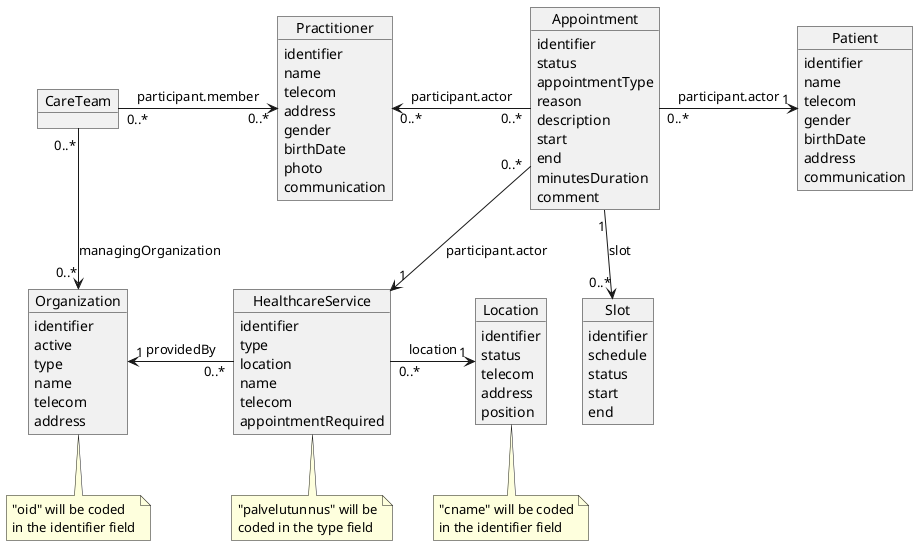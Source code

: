 @startuml

hide methods

object Appointment {
  identifier
  status
  appointmentType
  reason
  ' added description field for a human readable description
  description
  start
  end
  minutesDuration
  comment
}

object Patient {
  ' added some missing fields that are used in a patient resource
  identifier
  name
  telecom
  gender
  birthDate
  address
  communication
}

object Slot {
  identifier
  schedule
  status
  start
  end
}

object Practitioner {
  identifier
  name
  telecom
  address
  gender
  birthDate  
  photo
  communication
  ' role.organization (ODAOrganization) ... role does not exist in DSTU3 any nmore
  ' role.healthcareService (ODAHealthcareService) ... role does not exist in DSTU3 any nmore
}

object HealthcareService {
  identifier
  type
  location 
  name
  telecom
  ' characteristic -- dropped this field out at this stage; used eg. to indicate wheel chair access
  appointmentRequired
}
note bottom : "palvelutunnus" will be\ncoded in the type field

object Organization {
  ' added some missing fields that are used in a patient resource
  identifier
  active
  type
  name
  telecom
  address
}
note bottom : "oid" will be coded\nin the identifier field

object Location {
  identifier
  status
  telecom
  address
  position
}
note bottom : "cname" will be coded\nin the identifier field

object CareTeam {
}

Appointment "0..*" -left-> "0..*" Practitioner :  participant.actor
Appointment "0..*" -down-> "1" HealthcareService :  participant.actor
Appointment "0..*" -right-> "1" Patient :  participant.actor
Appointment "1" -down-> "0..*" Slot :  slot

HealthcareService "0..*" -left-> "1" Organization : providedBy
HealthcareService "0..*  " -right-> "1" Location : location

CareTeam "0..*" -right-> "0..*" Practitioner : participant.member
CareTeam "0..*" -down-> "0..*" Organization : managingOrganization

@enduml
